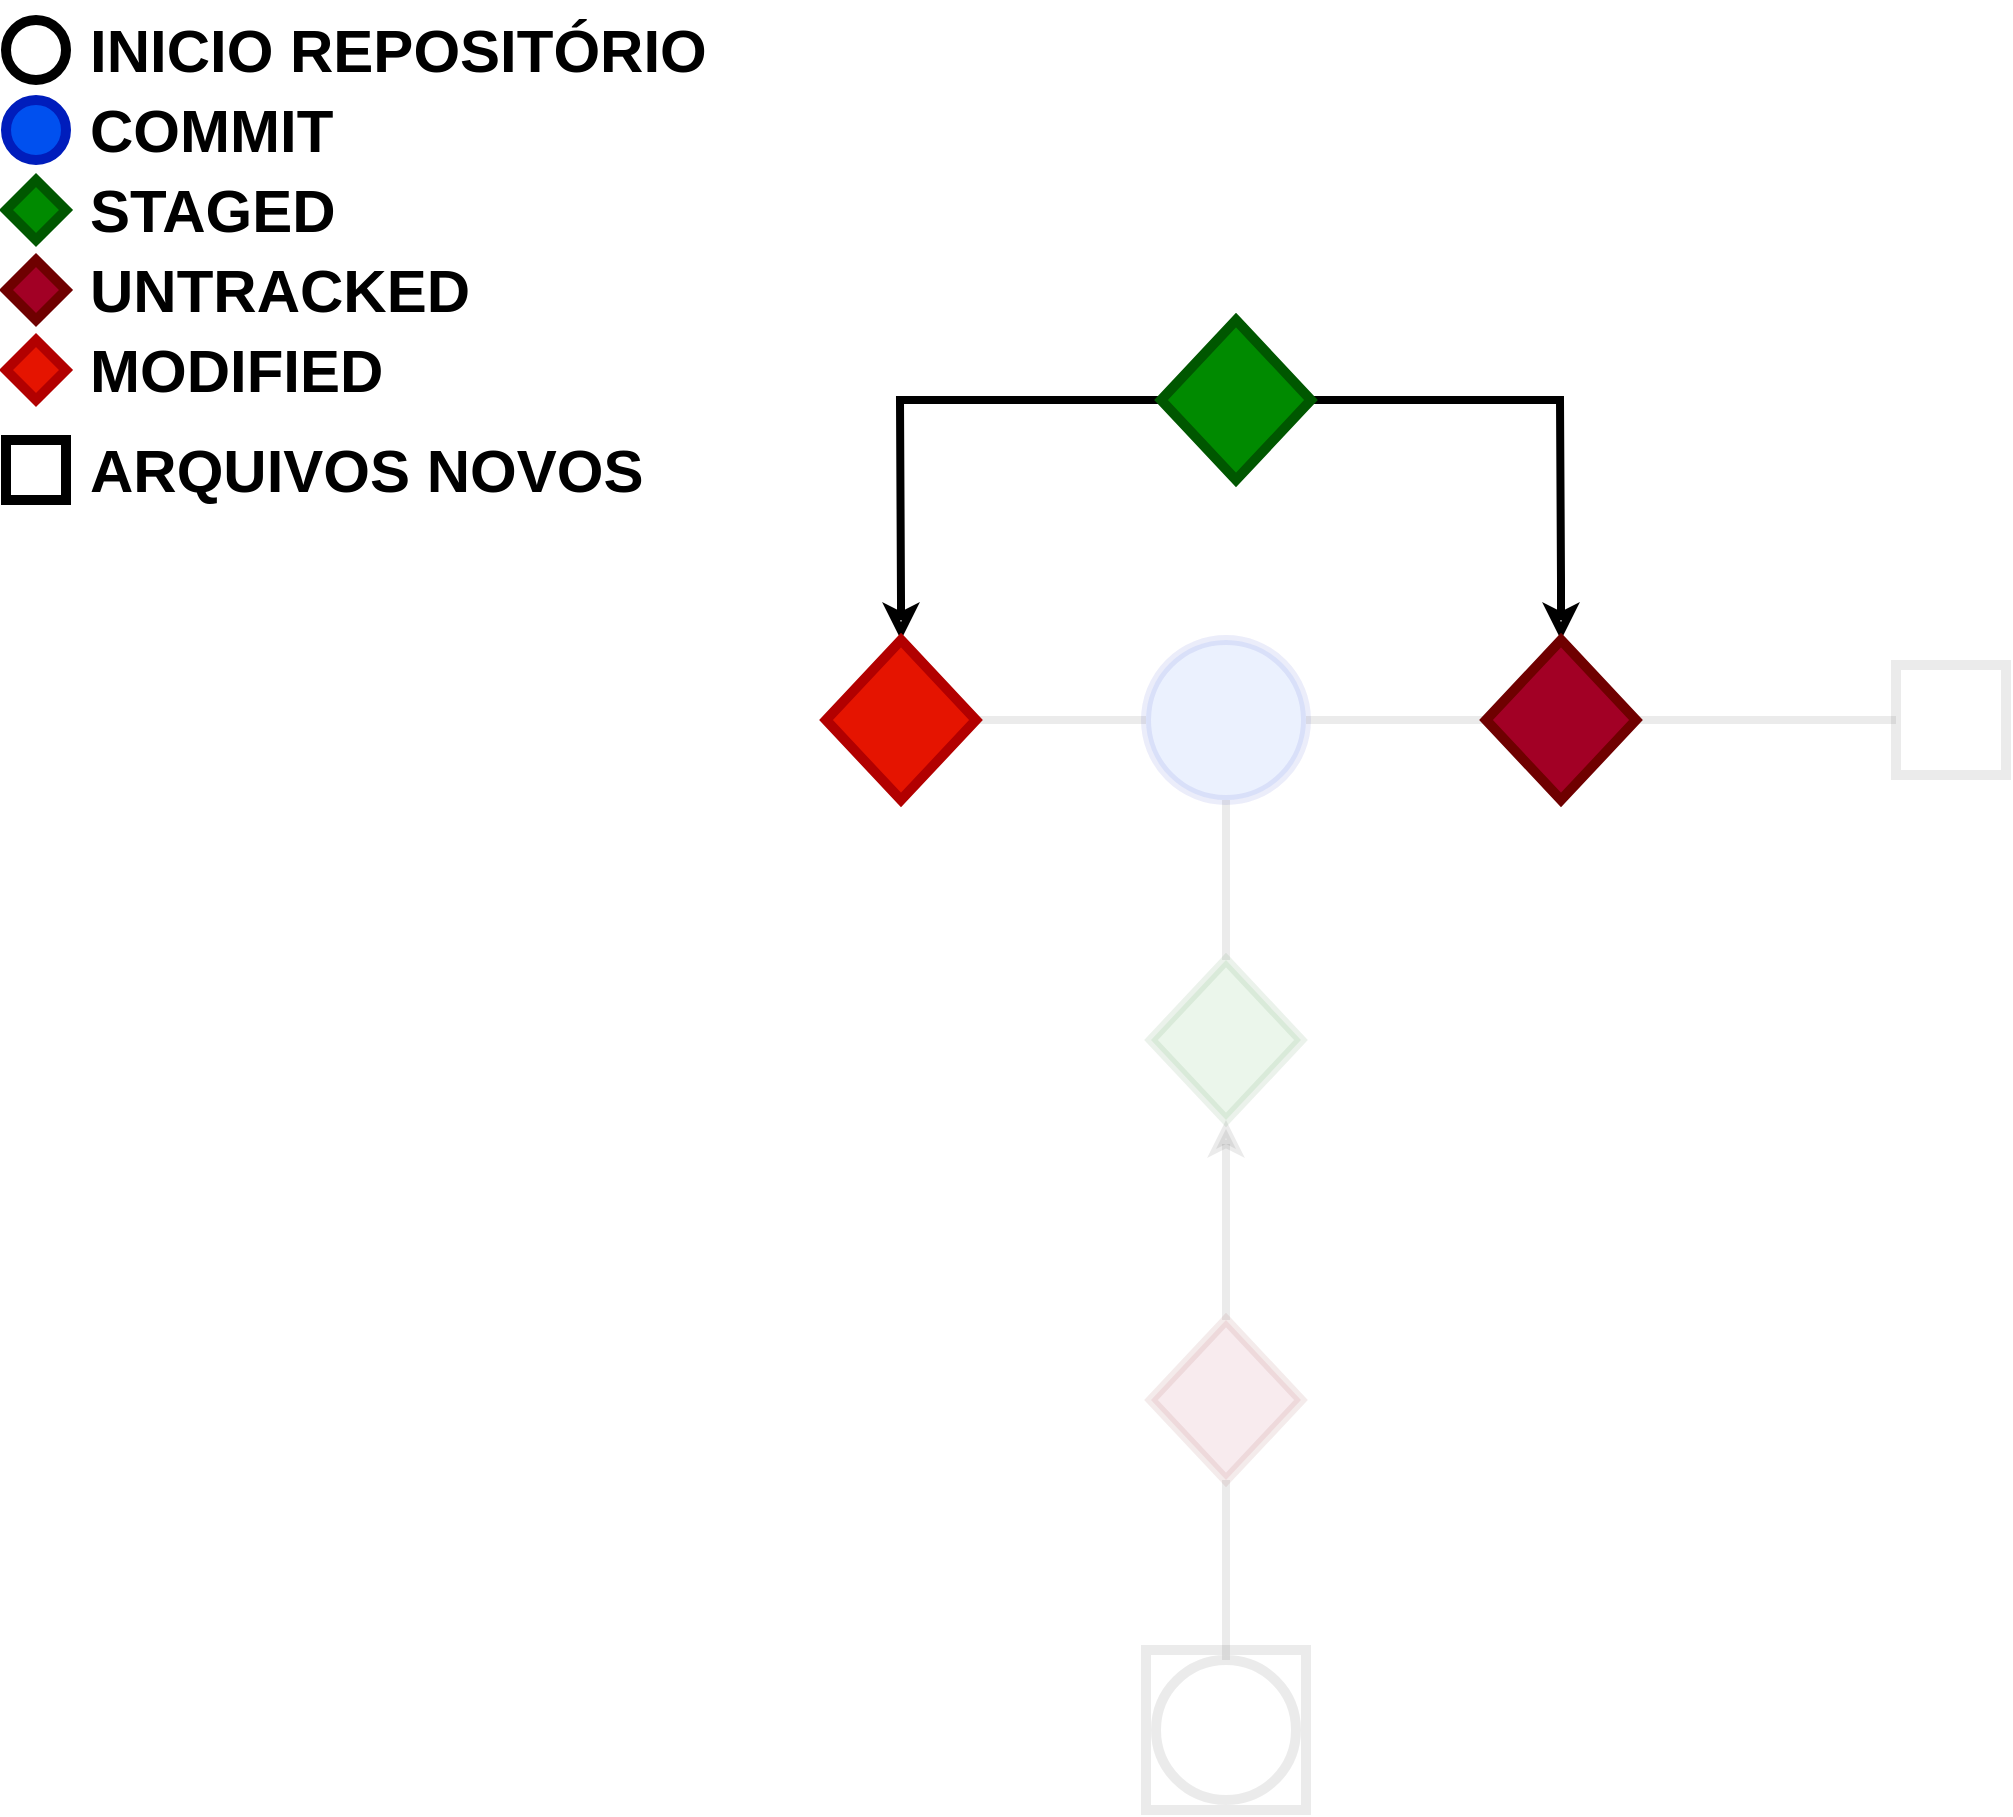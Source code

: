 <mxfile version="17.2.4" type="device"><diagram id="TsjrHO5QLsZNcEvLGbyi" name="Page-1"><mxGraphModel dx="1283" dy="700" grid="1" gridSize="10" guides="1" tooltips="1" connect="1" arrows="1" fold="1" page="1" pageScale="1" pageWidth="827" pageHeight="1169" math="0" shadow="0"><root><mxCell id="0"/><mxCell id="1" parent="0"/><mxCell id="Uhq21tepCGkMrJTy2qtm-1" value="" style="ellipse;whiteSpace=wrap;html=1;aspect=fixed;fillColor=#0050ef;fontColor=#ffffff;strokeColor=#001DBC;strokeWidth=5;" parent="1" vertex="1"><mxGeometry x="60" y="50" width="30" height="30" as="geometry"/></mxCell><mxCell id="Uhq21tepCGkMrJTy2qtm-2" value="&lt;font style=&quot;font-size: 30px&quot;&gt;&lt;b&gt;COMMIT&lt;/b&gt;&lt;/font&gt;" style="text;html=1;strokeColor=none;fillColor=none;align=left;verticalAlign=middle;whiteSpace=wrap;rounded=0;" parent="1" vertex="1"><mxGeometry x="100" y="50" width="140" height="30" as="geometry"/></mxCell><mxCell id="Uhq21tepCGkMrJTy2qtm-19" value="&lt;font style=&quot;font-size: 30px&quot;&gt;&lt;b&gt;STAGED&lt;/b&gt;&lt;/font&gt;" style="text;html=1;strokeColor=none;fillColor=none;align=left;verticalAlign=middle;whiteSpace=wrap;rounded=0;" parent="1" vertex="1"><mxGeometry x="100" y="90" width="140" height="30" as="geometry"/></mxCell><mxCell id="Uhq21tepCGkMrJTy2qtm-21" value="&lt;font style=&quot;font-size: 30px&quot;&gt;&lt;b&gt;UNTRACKED&lt;/b&gt;&lt;/font&gt;" style="text;html=1;strokeColor=none;fillColor=none;align=left;verticalAlign=middle;whiteSpace=wrap;rounded=0;" parent="1" vertex="1"><mxGeometry x="100" y="130" width="210" height="30" as="geometry"/></mxCell><mxCell id="Uhq21tepCGkMrJTy2qtm-27" value="&lt;font style=&quot;font-size: 30px&quot;&gt;&lt;b&gt;MODIFIED&lt;/b&gt;&lt;/font&gt;" style="text;html=1;strokeColor=none;fillColor=none;align=left;verticalAlign=middle;whiteSpace=wrap;rounded=0;" parent="1" vertex="1"><mxGeometry x="100" y="170" width="210" height="30" as="geometry"/></mxCell><mxCell id="Uhq21tepCGkMrJTy2qtm-29" value="" style="whiteSpace=wrap;html=1;aspect=fixed;fontSize=30;strokeWidth=5;" parent="1" vertex="1"><mxGeometry x="60" y="220" width="30" height="30" as="geometry"/></mxCell><mxCell id="Uhq21tepCGkMrJTy2qtm-30" value="&lt;font style=&quot;font-size: 30px&quot;&gt;&lt;b&gt;ARQUIVOS NOVOS&lt;/b&gt;&lt;/font&gt;" style="text;html=1;strokeColor=none;fillColor=none;align=left;verticalAlign=middle;whiteSpace=wrap;rounded=0;" parent="1" vertex="1"><mxGeometry x="100" y="220" width="310" height="30" as="geometry"/></mxCell><mxCell id="Uhq21tepCGkMrJTy2qtm-33" value="" style="ellipse;whiteSpace=wrap;html=1;aspect=fixed;fillColor=none;strokeWidth=5;" parent="1" vertex="1"><mxGeometry x="60" y="10" width="30" height="30" as="geometry"/></mxCell><mxCell id="Uhq21tepCGkMrJTy2qtm-34" value="&lt;font style=&quot;font-size: 30px&quot;&gt;&lt;b&gt;INICIO REPOSITÓRIO&lt;/b&gt;&lt;/font&gt;" style="text;html=1;strokeColor=none;fillColor=none;align=left;verticalAlign=middle;whiteSpace=wrap;rounded=0;" parent="1" vertex="1"><mxGeometry x="100" y="10" width="320" height="30" as="geometry"/></mxCell><mxCell id="Uhq21tepCGkMrJTy2qtm-64" value="" style="group;opacity=8;" parent="1" vertex="1" connectable="0"><mxGeometry x="470" width="590" height="905" as="geometry"/></mxCell><mxCell id="Uhq21tepCGkMrJTy2qtm-35" value="" style="ellipse;whiteSpace=wrap;html=1;aspect=fixed;fillColor=none;strokeWidth=5;opacity=8;" parent="Uhq21tepCGkMrJTy2qtm-64" vertex="1"><mxGeometry x="165" y="830" width="70" height="70" as="geometry"/></mxCell><mxCell id="Uhq21tepCGkMrJTy2qtm-41" style="edgeStyle=orthogonalEdgeStyle;rounded=0;orthogonalLoop=1;jettySize=auto;html=1;fontSize=30;strokeWidth=4;endArrow=none;endFill=0;entryX=0.5;entryY=1;entryDx=0;entryDy=0;opacity=8;" parent="Uhq21tepCGkMrJTy2qtm-64" source="Uhq21tepCGkMrJTy2qtm-35" target="Uhq21tepCGkMrJTy2qtm-97" edge="1"><mxGeometry relative="1" as="geometry"><mxPoint x="200.0" y="740" as="targetPoint"/></mxGeometry></mxCell><mxCell id="Uhq21tepCGkMrJTy2qtm-43" value="" style="edgeStyle=orthogonalEdgeStyle;rounded=0;orthogonalLoop=1;jettySize=auto;html=1;fontSize=30;endArrow=classic;endFill=1;strokeWidth=4;exitX=0.5;exitY=0;exitDx=0;exitDy=0;entryX=0.5;entryY=1;entryDx=0;entryDy=0;opacity=8;" parent="Uhq21tepCGkMrJTy2qtm-64" source="Uhq21tepCGkMrJTy2qtm-97" target="Uhq21tepCGkMrJTy2qtm-99" edge="1"><mxGeometry relative="1" as="geometry"><mxPoint x="200.0" y="660" as="sourcePoint"/><mxPoint x="200" y="560" as="targetPoint"/></mxGeometry></mxCell><mxCell id="Uhq21tepCGkMrJTy2qtm-44" value="" style="ellipse;whiteSpace=wrap;html=1;aspect=fixed;fillColor=#0050ef;fontColor=#ffffff;strokeColor=#001DBC;strokeWidth=5;opacity=8;" parent="Uhq21tepCGkMrJTy2qtm-64" vertex="1"><mxGeometry x="160" y="320" width="80" height="80" as="geometry"/></mxCell><mxCell id="Uhq21tepCGkMrJTy2qtm-45" value="" style="edgeStyle=orthogonalEdgeStyle;rounded=0;orthogonalLoop=1;jettySize=auto;html=1;fontSize=30;endArrow=none;endFill=0;strokeWidth=4;exitX=0.5;exitY=0;exitDx=0;exitDy=0;opacity=8;" parent="Uhq21tepCGkMrJTy2qtm-64" source="Uhq21tepCGkMrJTy2qtm-99" target="Uhq21tepCGkMrJTy2qtm-44" edge="1"><mxGeometry relative="1" as="geometry"><mxPoint x="200" y="480" as="sourcePoint"/><Array as="points"><mxPoint x="200" y="440"/><mxPoint x="200" y="440"/></Array></mxGeometry></mxCell><mxCell id="Uhq21tepCGkMrJTy2qtm-48" value="" style="edgeStyle=orthogonalEdgeStyle;rounded=0;orthogonalLoop=1;jettySize=auto;html=1;fontSize=30;endArrow=none;endFill=0;strokeWidth=4;entryX=0;entryY=0.5;entryDx=0;entryDy=0;opacity=8;" parent="Uhq21tepCGkMrJTy2qtm-64" source="Uhq21tepCGkMrJTy2qtm-44" target="Uhq21tepCGkMrJTy2qtm-94" edge="1"><mxGeometry relative="1" as="geometry"><mxPoint x="320" y="360" as="targetPoint"/></mxGeometry></mxCell><mxCell id="Uhq21tepCGkMrJTy2qtm-50" value="" style="edgeStyle=orthogonalEdgeStyle;rounded=0;orthogonalLoop=1;jettySize=auto;html=1;fontSize=30;endArrow=none;endFill=0;strokeWidth=4;entryX=1;entryY=0.5;entryDx=0;entryDy=0;opacity=8;" parent="Uhq21tepCGkMrJTy2qtm-64" source="Uhq21tepCGkMrJTy2qtm-44" target="Uhq21tepCGkMrJTy2qtm-96" edge="1"><mxGeometry relative="1" as="geometry"><mxPoint x="80" y="360" as="targetPoint"/></mxGeometry></mxCell><mxCell id="Uhq21tepCGkMrJTy2qtm-55" style="edgeStyle=orthogonalEdgeStyle;rounded=0;orthogonalLoop=1;jettySize=auto;html=1;entryX=1;entryY=0.5;entryDx=0;entryDy=0;fontSize=30;endArrow=none;endFill=0;strokeWidth=4;exitX=0.5;exitY=0;exitDx=0;exitDy=0;startArrow=classic;startFill=0;" parent="Uhq21tepCGkMrJTy2qtm-64" source="Uhq21tepCGkMrJTy2qtm-94" target="Uhq21tepCGkMrJTy2qtm-68" edge="1"><mxGeometry relative="1" as="geometry"><mxPoint x="360" y="320" as="sourcePoint"/><mxPoint x="245" y="200" as="targetPoint"/><Array as="points"><mxPoint x="367" y="290"/><mxPoint x="367" y="200"/></Array></mxGeometry></mxCell><mxCell id="Uhq21tepCGkMrJTy2qtm-54" value="" style="edgeStyle=orthogonalEdgeStyle;rounded=0;orthogonalLoop=1;jettySize=auto;html=1;fontSize=30;endArrow=none;endFill=0;strokeWidth=4;entryX=0;entryY=0.5;entryDx=0;entryDy=0;exitX=0.5;exitY=0;exitDx=0;exitDy=0;startArrow=classic;startFill=0;" parent="Uhq21tepCGkMrJTy2qtm-64" source="Uhq21tepCGkMrJTy2qtm-96" target="Uhq21tepCGkMrJTy2qtm-68" edge="1"><mxGeometry relative="1" as="geometry"><mxPoint x="40" y="320" as="sourcePoint"/><mxPoint x="165" y="200" as="targetPoint"/><Array as="points"><mxPoint x="37" y="300"/><mxPoint x="37" y="200"/></Array></mxGeometry></mxCell><mxCell id="Uhq21tepCGkMrJTy2qtm-59" style="edgeStyle=orthogonalEdgeStyle;rounded=0;orthogonalLoop=1;jettySize=auto;html=1;entryX=1;entryY=0.5;entryDx=0;entryDy=0;fontSize=30;endArrow=none;endFill=0;strokeWidth=4;exitX=0;exitY=0.5;exitDx=0;exitDy=0;opacity=8;" parent="Uhq21tepCGkMrJTy2qtm-64" source="Uhq21tepCGkMrJTy2qtm-56" target="Uhq21tepCGkMrJTy2qtm-94" edge="1"><mxGeometry relative="1" as="geometry"><mxPoint x="595" y="370" as="sourcePoint"/><mxPoint x="400" y="360" as="targetPoint"/></mxGeometry></mxCell><mxCell id="Uhq21tepCGkMrJTy2qtm-56" value="" style="whiteSpace=wrap;html=1;aspect=fixed;fontSize=30;strokeWidth=5;opacity=8;" parent="Uhq21tepCGkMrJTy2qtm-64" vertex="1"><mxGeometry x="535" y="332.5" width="55" height="55" as="geometry"/></mxCell><mxCell id="Uhq21tepCGkMrJTy2qtm-68" value="" style="rhombus;whiteSpace=wrap;html=1;fontSize=30;strokeWidth=5;fillColor=#008a00;fontColor=#ffffff;strokeColor=#005700;" parent="Uhq21tepCGkMrJTy2qtm-64" vertex="1"><mxGeometry x="167.5" y="160" width="75" height="80" as="geometry"/></mxCell><mxCell id="Uhq21tepCGkMrJTy2qtm-94" value="" style="rhombus;whiteSpace=wrap;html=1;fontSize=30;strokeWidth=5;fillColor=#a20025;fontColor=#ffffff;strokeColor=#6F0000;" parent="Uhq21tepCGkMrJTy2qtm-64" vertex="1"><mxGeometry x="330" y="320" width="75" height="80" as="geometry"/></mxCell><mxCell id="Uhq21tepCGkMrJTy2qtm-96" value="" style="rhombus;whiteSpace=wrap;html=1;fontSize=30;strokeWidth=5;fillColor=#e51400;fontColor=#ffffff;strokeColor=#B20000;" parent="Uhq21tepCGkMrJTy2qtm-64" vertex="1"><mxGeometry y="320" width="75" height="80" as="geometry"/></mxCell><mxCell id="Uhq21tepCGkMrJTy2qtm-97" value="" style="rhombus;whiteSpace=wrap;html=1;fontSize=30;strokeWidth=5;fillColor=#a20025;fontColor=#ffffff;strokeColor=#6F0000;opacity=8;" parent="Uhq21tepCGkMrJTy2qtm-64" vertex="1"><mxGeometry x="162.5" y="660" width="75" height="80" as="geometry"/></mxCell><mxCell id="Uhq21tepCGkMrJTy2qtm-99" value="" style="rhombus;whiteSpace=wrap;html=1;fontSize=30;strokeWidth=5;fillColor=#008a00;fontColor=#ffffff;strokeColor=#005700;opacity=8;" parent="Uhq21tepCGkMrJTy2qtm-64" vertex="1"><mxGeometry x="162.5" y="480" width="75" height="80" as="geometry"/></mxCell><mxCell id="Uhq21tepCGkMrJTy2qtm-60" value="" style="whiteSpace=wrap;html=1;aspect=fixed;fontSize=30;strokeWidth=5;fillColor=none;opacity=8;" parent="Uhq21tepCGkMrJTy2qtm-64" vertex="1"><mxGeometry x="160" y="825" width="80" height="80" as="geometry"/></mxCell><mxCell id="Uhq21tepCGkMrJTy2qtm-66" value="" style="rhombus;whiteSpace=wrap;html=1;fontSize=30;strokeWidth=5;fillColor=#008a00;fontColor=#ffffff;strokeColor=#005700;" parent="1" vertex="1"><mxGeometry x="60" y="90" width="30" height="30" as="geometry"/></mxCell><mxCell id="Uhq21tepCGkMrJTy2qtm-70" value="" style="rhombus;whiteSpace=wrap;html=1;fontSize=30;strokeWidth=5;fillColor=#a20025;fontColor=#ffffff;strokeColor=#6F0000;" parent="1" vertex="1"><mxGeometry x="60" y="130" width="30" height="30" as="geometry"/></mxCell><mxCell id="Uhq21tepCGkMrJTy2qtm-71" value="" style="rhombus;whiteSpace=wrap;html=1;fontSize=30;strokeWidth=5;fillColor=#e51400;fontColor=#ffffff;strokeColor=#B20000;" parent="1" vertex="1"><mxGeometry x="60" y="170" width="30" height="30" as="geometry"/></mxCell></root></mxGraphModel></diagram></mxfile>